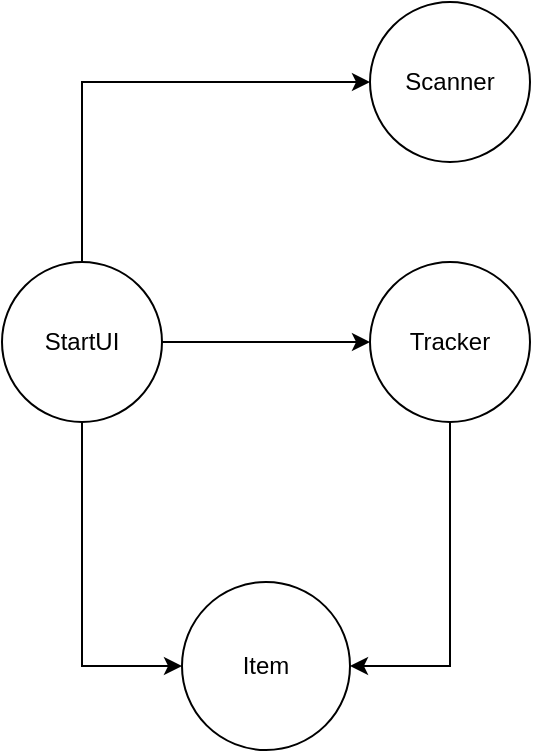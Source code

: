 <mxfile version="21.1.2" type="github">
  <diagram name="Страница 1" id="c1Vj16pLo6g4Ny8DMvQ3">
    <mxGraphModel dx="1434" dy="767" grid="1" gridSize="10" guides="1" tooltips="1" connect="1" arrows="1" fold="1" page="1" pageScale="1" pageWidth="827" pageHeight="1169" math="0" shadow="0">
      <root>
        <mxCell id="0" />
        <mxCell id="1" parent="0" />
        <mxCell id="fkOz5dG6ZBe4N2y1pfDF-1" value="Tracker" style="ellipse;whiteSpace=wrap;html=1;aspect=fixed;" vertex="1" parent="1">
          <mxGeometry x="344" y="170" width="80" height="80" as="geometry" />
        </mxCell>
        <mxCell id="fkOz5dG6ZBe4N2y1pfDF-2" value="Item" style="ellipse;whiteSpace=wrap;html=1;aspect=fixed;" vertex="1" parent="1">
          <mxGeometry x="250" y="330" width="84" height="84" as="geometry" />
        </mxCell>
        <mxCell id="fkOz5dG6ZBe4N2y1pfDF-3" value="StartUI" style="ellipse;whiteSpace=wrap;html=1;aspect=fixed;" vertex="1" parent="1">
          <mxGeometry x="160" y="170" width="80" height="80" as="geometry" />
        </mxCell>
        <mxCell id="fkOz5dG6ZBe4N2y1pfDF-4" value="Scanner" style="ellipse;whiteSpace=wrap;html=1;aspect=fixed;" vertex="1" parent="1">
          <mxGeometry x="344" y="40" width="80" height="80" as="geometry" />
        </mxCell>
        <mxCell id="fkOz5dG6ZBe4N2y1pfDF-5" value="" style="endArrow=classic;html=1;rounded=0;entryX=1;entryY=0.5;entryDx=0;entryDy=0;" edge="1" parent="1" source="fkOz5dG6ZBe4N2y1pfDF-1" target="fkOz5dG6ZBe4N2y1pfDF-2">
          <mxGeometry width="50" height="50" relative="1" as="geometry">
            <mxPoint x="390" y="420" as="sourcePoint" />
            <mxPoint x="410" y="450" as="targetPoint" />
            <Array as="points">
              <mxPoint x="384" y="372" />
            </Array>
          </mxGeometry>
        </mxCell>
        <mxCell id="fkOz5dG6ZBe4N2y1pfDF-6" value="" style="endArrow=classic;html=1;rounded=0;entryX=0;entryY=0.5;entryDx=0;entryDy=0;" edge="1" parent="1" source="fkOz5dG6ZBe4N2y1pfDF-3" target="fkOz5dG6ZBe4N2y1pfDF-1">
          <mxGeometry width="50" height="50" relative="1" as="geometry">
            <mxPoint x="390" y="420" as="sourcePoint" />
            <mxPoint x="440" y="370" as="targetPoint" />
          </mxGeometry>
        </mxCell>
        <mxCell id="fkOz5dG6ZBe4N2y1pfDF-7" value="" style="endArrow=classic;html=1;rounded=0;exitX=0.5;exitY=0;exitDx=0;exitDy=0;entryX=0;entryY=0.5;entryDx=0;entryDy=0;" edge="1" parent="1" source="fkOz5dG6ZBe4N2y1pfDF-3" target="fkOz5dG6ZBe4N2y1pfDF-4">
          <mxGeometry width="50" height="50" relative="1" as="geometry">
            <mxPoint x="390" y="420" as="sourcePoint" />
            <mxPoint x="440" y="370" as="targetPoint" />
            <Array as="points">
              <mxPoint x="200" y="80" />
            </Array>
          </mxGeometry>
        </mxCell>
        <mxCell id="fkOz5dG6ZBe4N2y1pfDF-8" value="" style="endArrow=classic;html=1;rounded=0;exitX=0.5;exitY=1;exitDx=0;exitDy=0;entryX=0;entryY=0.5;entryDx=0;entryDy=0;" edge="1" parent="1" source="fkOz5dG6ZBe4N2y1pfDF-3" target="fkOz5dG6ZBe4N2y1pfDF-2">
          <mxGeometry width="50" height="50" relative="1" as="geometry">
            <mxPoint x="390" y="420" as="sourcePoint" />
            <mxPoint x="440" y="370" as="targetPoint" />
            <Array as="points">
              <mxPoint x="200" y="372" />
            </Array>
          </mxGeometry>
        </mxCell>
      </root>
    </mxGraphModel>
  </diagram>
</mxfile>

